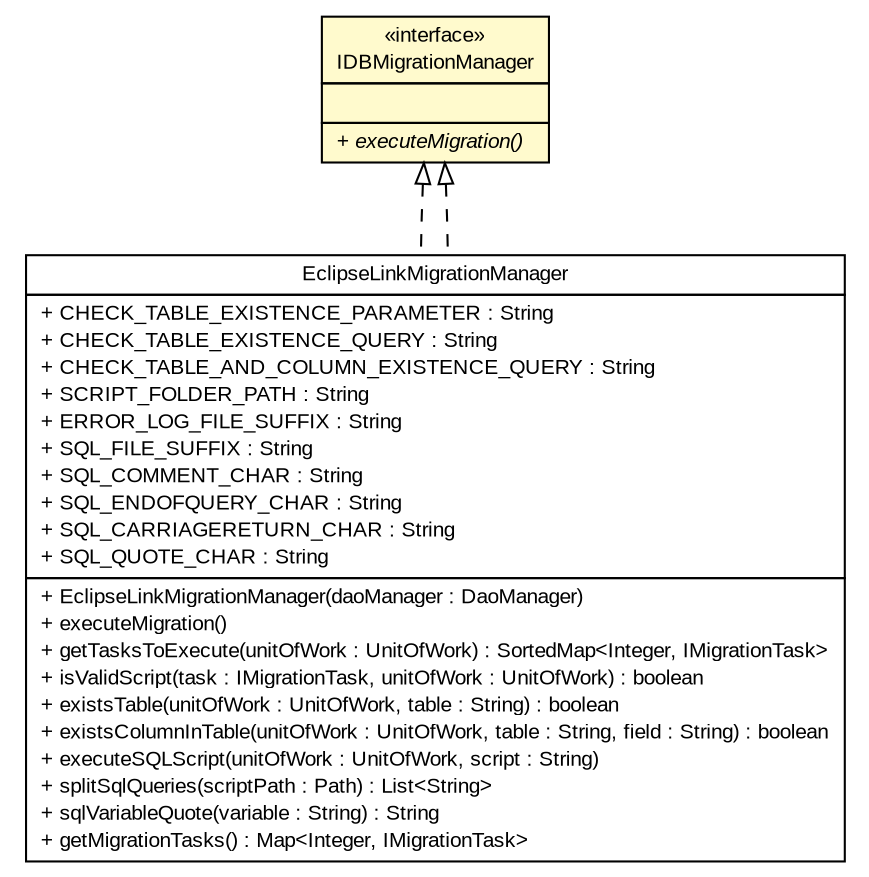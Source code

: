 #!/usr/local/bin/dot
#
# Class diagram 
# Generated by UMLGraph version R5_6-24-gf6e263 (http://www.umlgraph.org/)
#

digraph G {
	edge [fontname="arial",fontsize=10,labelfontname="arial",labelfontsize=10];
	node [fontname="arial",fontsize=10,shape=plaintext];
	nodesep=0.25;
	ranksep=0.5;
	// gov.sandia.cf.dao.IDBMigrationManager
	c146566 [label=<<table title="gov.sandia.cf.dao.IDBMigrationManager" border="0" cellborder="1" cellspacing="0" cellpadding="2" port="p" bgcolor="lemonChiffon" href="./IDBMigrationManager.html">
		<tr><td><table border="0" cellspacing="0" cellpadding="1">
<tr><td align="center" balign="center"> &#171;interface&#187; </td></tr>
<tr><td align="center" balign="center"> IDBMigrationManager </td></tr>
		</table></td></tr>
		<tr><td><table border="0" cellspacing="0" cellpadding="1">
<tr><td align="left" balign="left">  </td></tr>
		</table></td></tr>
		<tr><td><table border="0" cellspacing="0" cellpadding="1">
<tr><td align="left" balign="left"><font face="arial italic" point-size="10.0"> + executeMigration() </font></td></tr>
		</table></td></tr>
		</table>>, URL="./IDBMigrationManager.html", fontname="arial", fontcolor="black", fontsize=10.0];
	// gov.sandia.cf.dao.migration.EclipseLinkMigrationManager
	c146685 [label=<<table title="gov.sandia.cf.dao.migration.EclipseLinkMigrationManager" border="0" cellborder="1" cellspacing="0" cellpadding="2" port="p" href="./migration/EclipseLinkMigrationManager.html">
		<tr><td><table border="0" cellspacing="0" cellpadding="1">
<tr><td align="center" balign="center"> EclipseLinkMigrationManager </td></tr>
		</table></td></tr>
		<tr><td><table border="0" cellspacing="0" cellpadding="1">
<tr><td align="left" balign="left"> + CHECK_TABLE_EXISTENCE_PARAMETER : String </td></tr>
<tr><td align="left" balign="left"> + CHECK_TABLE_EXISTENCE_QUERY : String </td></tr>
<tr><td align="left" balign="left"> + CHECK_TABLE_AND_COLUMN_EXISTENCE_QUERY : String </td></tr>
<tr><td align="left" balign="left"> + SCRIPT_FOLDER_PATH : String </td></tr>
<tr><td align="left" balign="left"> + ERROR_LOG_FILE_SUFFIX : String </td></tr>
<tr><td align="left" balign="left"> + SQL_FILE_SUFFIX : String </td></tr>
<tr><td align="left" balign="left"> + SQL_COMMENT_CHAR : String </td></tr>
<tr><td align="left" balign="left"> + SQL_ENDOFQUERY_CHAR : String </td></tr>
<tr><td align="left" balign="left"> + SQL_CARRIAGERETURN_CHAR : String </td></tr>
<tr><td align="left" balign="left"> + SQL_QUOTE_CHAR : String </td></tr>
		</table></td></tr>
		<tr><td><table border="0" cellspacing="0" cellpadding="1">
<tr><td align="left" balign="left"> + EclipseLinkMigrationManager(daoManager : DaoManager) </td></tr>
<tr><td align="left" balign="left"> + executeMigration() </td></tr>
<tr><td align="left" balign="left"> + getTasksToExecute(unitOfWork : UnitOfWork) : SortedMap&lt;Integer, IMigrationTask&gt; </td></tr>
<tr><td align="left" balign="left"> + isValidScript(task : IMigrationTask, unitOfWork : UnitOfWork) : boolean </td></tr>
<tr><td align="left" balign="left"> + existsTable(unitOfWork : UnitOfWork, table : String) : boolean </td></tr>
<tr><td align="left" balign="left"> + existsColumnInTable(unitOfWork : UnitOfWork, table : String, field : String) : boolean </td></tr>
<tr><td align="left" balign="left"> + executeSQLScript(unitOfWork : UnitOfWork, script : String) </td></tr>
<tr><td align="left" balign="left"> + splitSqlQueries(scriptPath : Path) : List&lt;String&gt; </td></tr>
<tr><td align="left" balign="left"> + sqlVariableQuote(variable : String) : String </td></tr>
<tr><td align="left" balign="left"> + getMigrationTasks() : Map&lt;Integer, IMigrationTask&gt; </td></tr>
		</table></td></tr>
		</table>>, URL="./migration/EclipseLinkMigrationManager.html", fontname="arial", fontcolor="black", fontsize=10.0];
	//gov.sandia.cf.dao.migration.EclipseLinkMigrationManager implements gov.sandia.cf.dao.IDBMigrationManager
	c146566:p -> c146685:p [dir=back,arrowtail=empty,style=dashed];
	//gov.sandia.cf.dao.migration.EclipseLinkMigrationManager implements gov.sandia.cf.dao.IDBMigrationManager
	c146566:p -> c146685:p [dir=back,arrowtail=empty,style=dashed];
}

